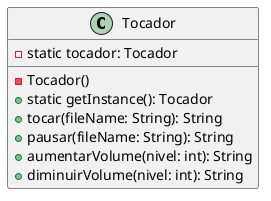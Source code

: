 @startuml
skinparam line ortho

class Tocador {
  - static tocador: Tocador
  - Tocador()
  + static getInstance(): Tocador
  + tocar(fileName: String): String
  + pausar(fileName: String): String
  + aumentarVolume(nivel: int): String
  + diminuirVolume(nivel: int): String
}

@enduml